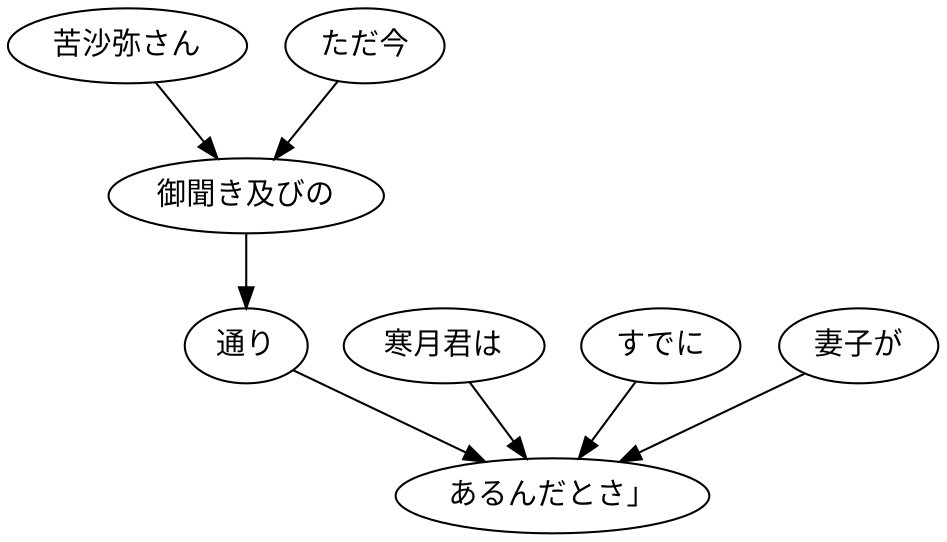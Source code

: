 digraph graph8419 {
	node0 [label="苦沙弥さん"];
	node1 [label="ただ今"];
	node2 [label="御聞き及びの"];
	node3 [label="通り"];
	node4 [label="寒月君は"];
	node5 [label="すでに"];
	node6 [label="妻子が"];
	node7 [label="あるんだとさ」"];
	node0 -> node2;
	node1 -> node2;
	node2 -> node3;
	node3 -> node7;
	node4 -> node7;
	node5 -> node7;
	node6 -> node7;
}
